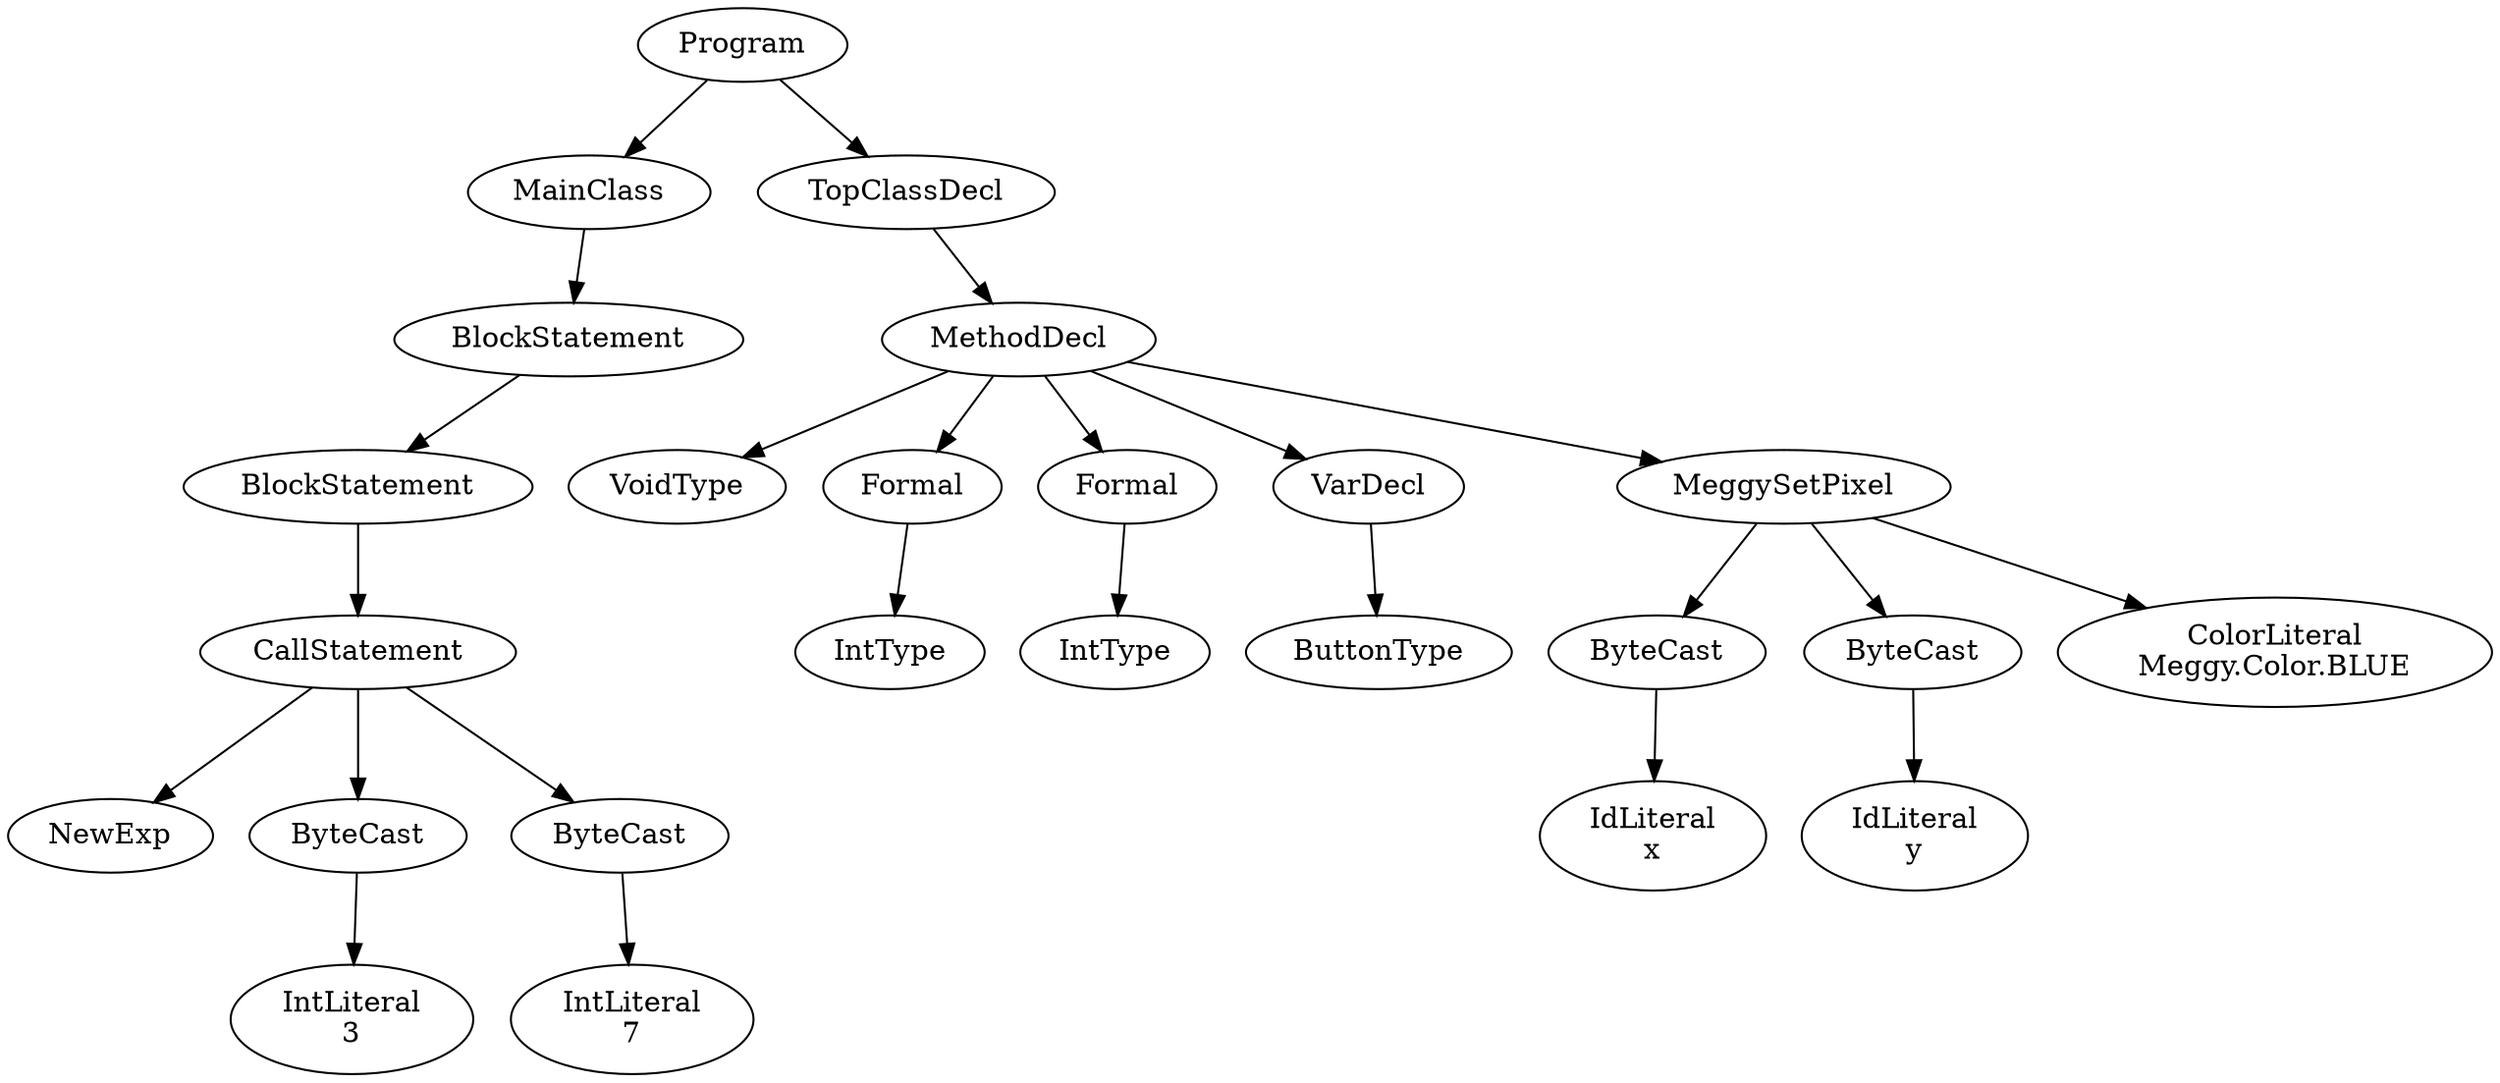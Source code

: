 digraph ASTGraph {
0 [ label="Program" ];
1 [ label="MainClass" ];
0 -> 1
2 [ label="BlockStatement" ];
1 -> 2
3 [ label="BlockStatement" ];
2 -> 3
4 [ label="CallStatement" ];
3 -> 4
5 [ label="NewExp" ];
4 -> 5
6 [ label="ByteCast" ];
4 -> 6
7 [ label="IntLiteral\n3" ];
6 -> 7
8 [ label="ByteCast" ];
4 -> 8
9 [ label="IntLiteral\n7" ];
8 -> 9
10 [ label="TopClassDecl" ];
0 -> 10
11 [ label="MethodDecl" ];
10 -> 11
12 [ label="VoidType" ];
11 -> 12
13 [ label="Formal" ];
11 -> 13
14 [ label="IntType" ];
13 -> 14
15 [ label="Formal" ];
11 -> 15
16 [ label="IntType" ];
15 -> 16
17 [ label="VarDecl" ];
11 -> 17
18 [ label="ButtonType" ];
17 -> 18
19 [ label="MeggySetPixel" ];
11 -> 19
20 [ label="ByteCast" ];
19 -> 20
21 [ label="IdLiteral\nx" ];
20 -> 21
22 [ label="ByteCast" ];
19 -> 22
23 [ label="IdLiteral\ny" ];
22 -> 23
24 [ label="ColorLiteral\nMeggy.Color.BLUE" ];
19 -> 24
}
